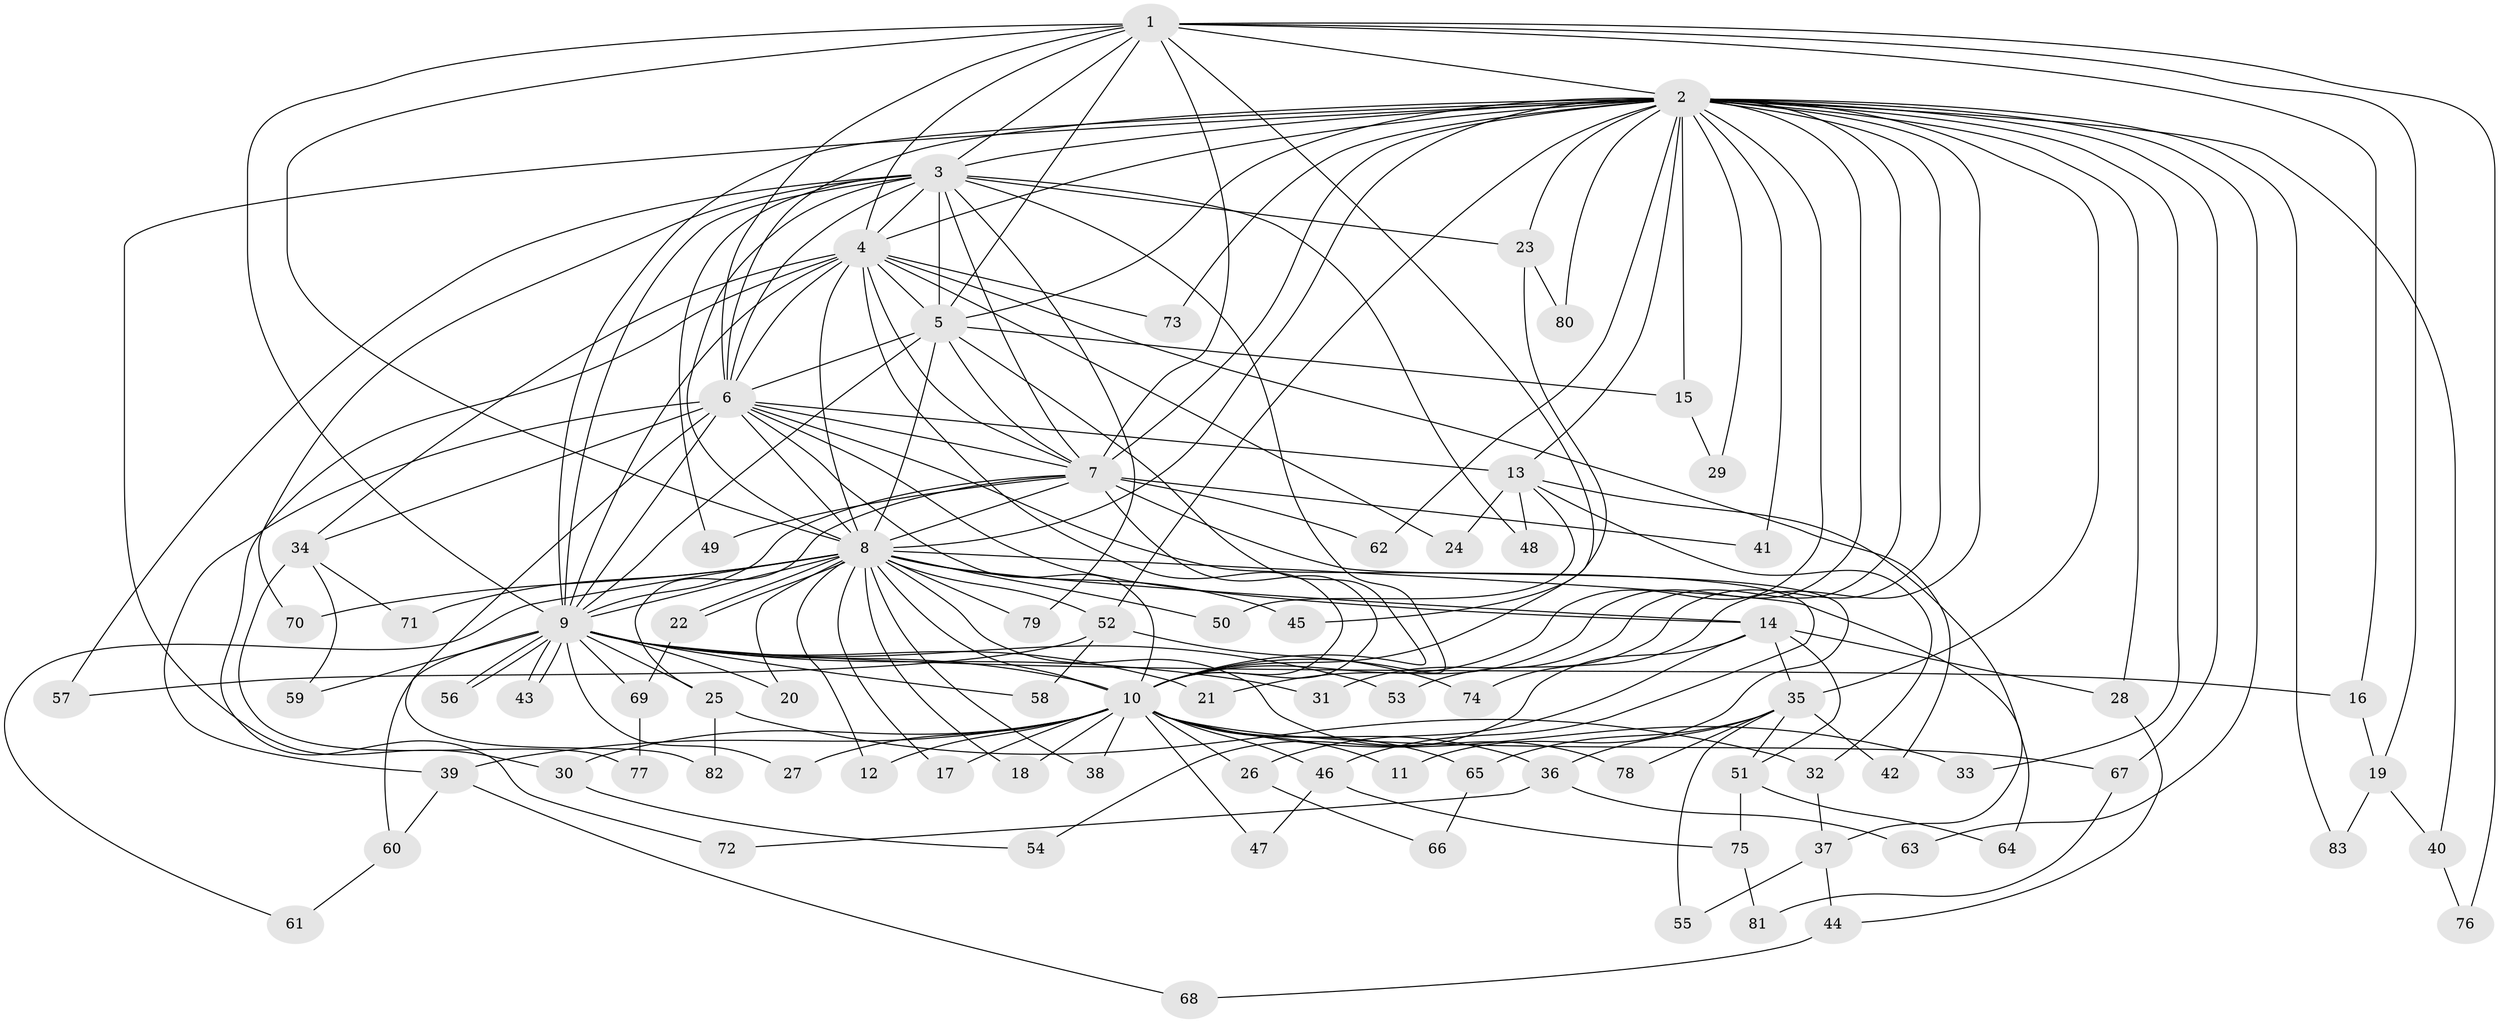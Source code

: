 // Generated by graph-tools (version 1.1) at 2025/25/03/09/25 03:25:45]
// undirected, 83 vertices, 191 edges
graph export_dot {
graph [start="1"]
  node [color=gray90,style=filled];
  1;
  2;
  3;
  4;
  5;
  6;
  7;
  8;
  9;
  10;
  11;
  12;
  13;
  14;
  15;
  16;
  17;
  18;
  19;
  20;
  21;
  22;
  23;
  24;
  25;
  26;
  27;
  28;
  29;
  30;
  31;
  32;
  33;
  34;
  35;
  36;
  37;
  38;
  39;
  40;
  41;
  42;
  43;
  44;
  45;
  46;
  47;
  48;
  49;
  50;
  51;
  52;
  53;
  54;
  55;
  56;
  57;
  58;
  59;
  60;
  61;
  62;
  63;
  64;
  65;
  66;
  67;
  68;
  69;
  70;
  71;
  72;
  73;
  74;
  75;
  76;
  77;
  78;
  79;
  80;
  81;
  82;
  83;
  1 -- 2;
  1 -- 3;
  1 -- 4;
  1 -- 5;
  1 -- 6;
  1 -- 7;
  1 -- 8;
  1 -- 9;
  1 -- 10;
  1 -- 16;
  1 -- 19;
  1 -- 76;
  2 -- 3;
  2 -- 4;
  2 -- 5;
  2 -- 6;
  2 -- 7;
  2 -- 8;
  2 -- 9;
  2 -- 10;
  2 -- 13;
  2 -- 15;
  2 -- 21;
  2 -- 23;
  2 -- 28;
  2 -- 29;
  2 -- 30;
  2 -- 31;
  2 -- 33;
  2 -- 35;
  2 -- 40;
  2 -- 41;
  2 -- 52;
  2 -- 53;
  2 -- 62;
  2 -- 63;
  2 -- 67;
  2 -- 73;
  2 -- 74;
  2 -- 80;
  2 -- 83;
  3 -- 4;
  3 -- 5;
  3 -- 6;
  3 -- 7;
  3 -- 8;
  3 -- 9;
  3 -- 10;
  3 -- 23;
  3 -- 48;
  3 -- 49;
  3 -- 57;
  3 -- 70;
  3 -- 79;
  4 -- 5;
  4 -- 6;
  4 -- 7;
  4 -- 8;
  4 -- 9;
  4 -- 10;
  4 -- 24;
  4 -- 34;
  4 -- 42;
  4 -- 72;
  4 -- 73;
  5 -- 6;
  5 -- 7;
  5 -- 8;
  5 -- 9;
  5 -- 10;
  5 -- 15;
  6 -- 7;
  6 -- 8;
  6 -- 9;
  6 -- 10;
  6 -- 13;
  6 -- 14;
  6 -- 34;
  6 -- 39;
  6 -- 46;
  6 -- 82;
  7 -- 8;
  7 -- 9;
  7 -- 10;
  7 -- 11;
  7 -- 25;
  7 -- 41;
  7 -- 49;
  7 -- 62;
  8 -- 9;
  8 -- 10;
  8 -- 12;
  8 -- 14;
  8 -- 17;
  8 -- 18;
  8 -- 20;
  8 -- 22;
  8 -- 22;
  8 -- 37;
  8 -- 38;
  8 -- 45;
  8 -- 50;
  8 -- 52;
  8 -- 61;
  8 -- 70;
  8 -- 71;
  8 -- 78;
  8 -- 79;
  9 -- 10;
  9 -- 16;
  9 -- 20;
  9 -- 21;
  9 -- 25;
  9 -- 27;
  9 -- 31;
  9 -- 43;
  9 -- 43;
  9 -- 53;
  9 -- 56;
  9 -- 56;
  9 -- 58;
  9 -- 59;
  9 -- 60;
  9 -- 69;
  10 -- 11;
  10 -- 12;
  10 -- 17;
  10 -- 18;
  10 -- 26;
  10 -- 27;
  10 -- 30;
  10 -- 33;
  10 -- 36;
  10 -- 38;
  10 -- 39;
  10 -- 46;
  10 -- 47;
  10 -- 65;
  10 -- 67;
  13 -- 24;
  13 -- 32;
  13 -- 48;
  13 -- 50;
  13 -- 64;
  14 -- 26;
  14 -- 28;
  14 -- 35;
  14 -- 51;
  14 -- 54;
  15 -- 29;
  16 -- 19;
  19 -- 40;
  19 -- 83;
  22 -- 69;
  23 -- 45;
  23 -- 80;
  25 -- 32;
  25 -- 82;
  26 -- 66;
  28 -- 44;
  30 -- 54;
  32 -- 37;
  34 -- 59;
  34 -- 71;
  34 -- 77;
  35 -- 36;
  35 -- 42;
  35 -- 51;
  35 -- 55;
  35 -- 65;
  35 -- 78;
  36 -- 63;
  36 -- 72;
  37 -- 44;
  37 -- 55;
  39 -- 60;
  39 -- 68;
  40 -- 76;
  44 -- 68;
  46 -- 47;
  46 -- 75;
  51 -- 64;
  51 -- 75;
  52 -- 57;
  52 -- 58;
  52 -- 74;
  60 -- 61;
  65 -- 66;
  67 -- 81;
  69 -- 77;
  75 -- 81;
}
